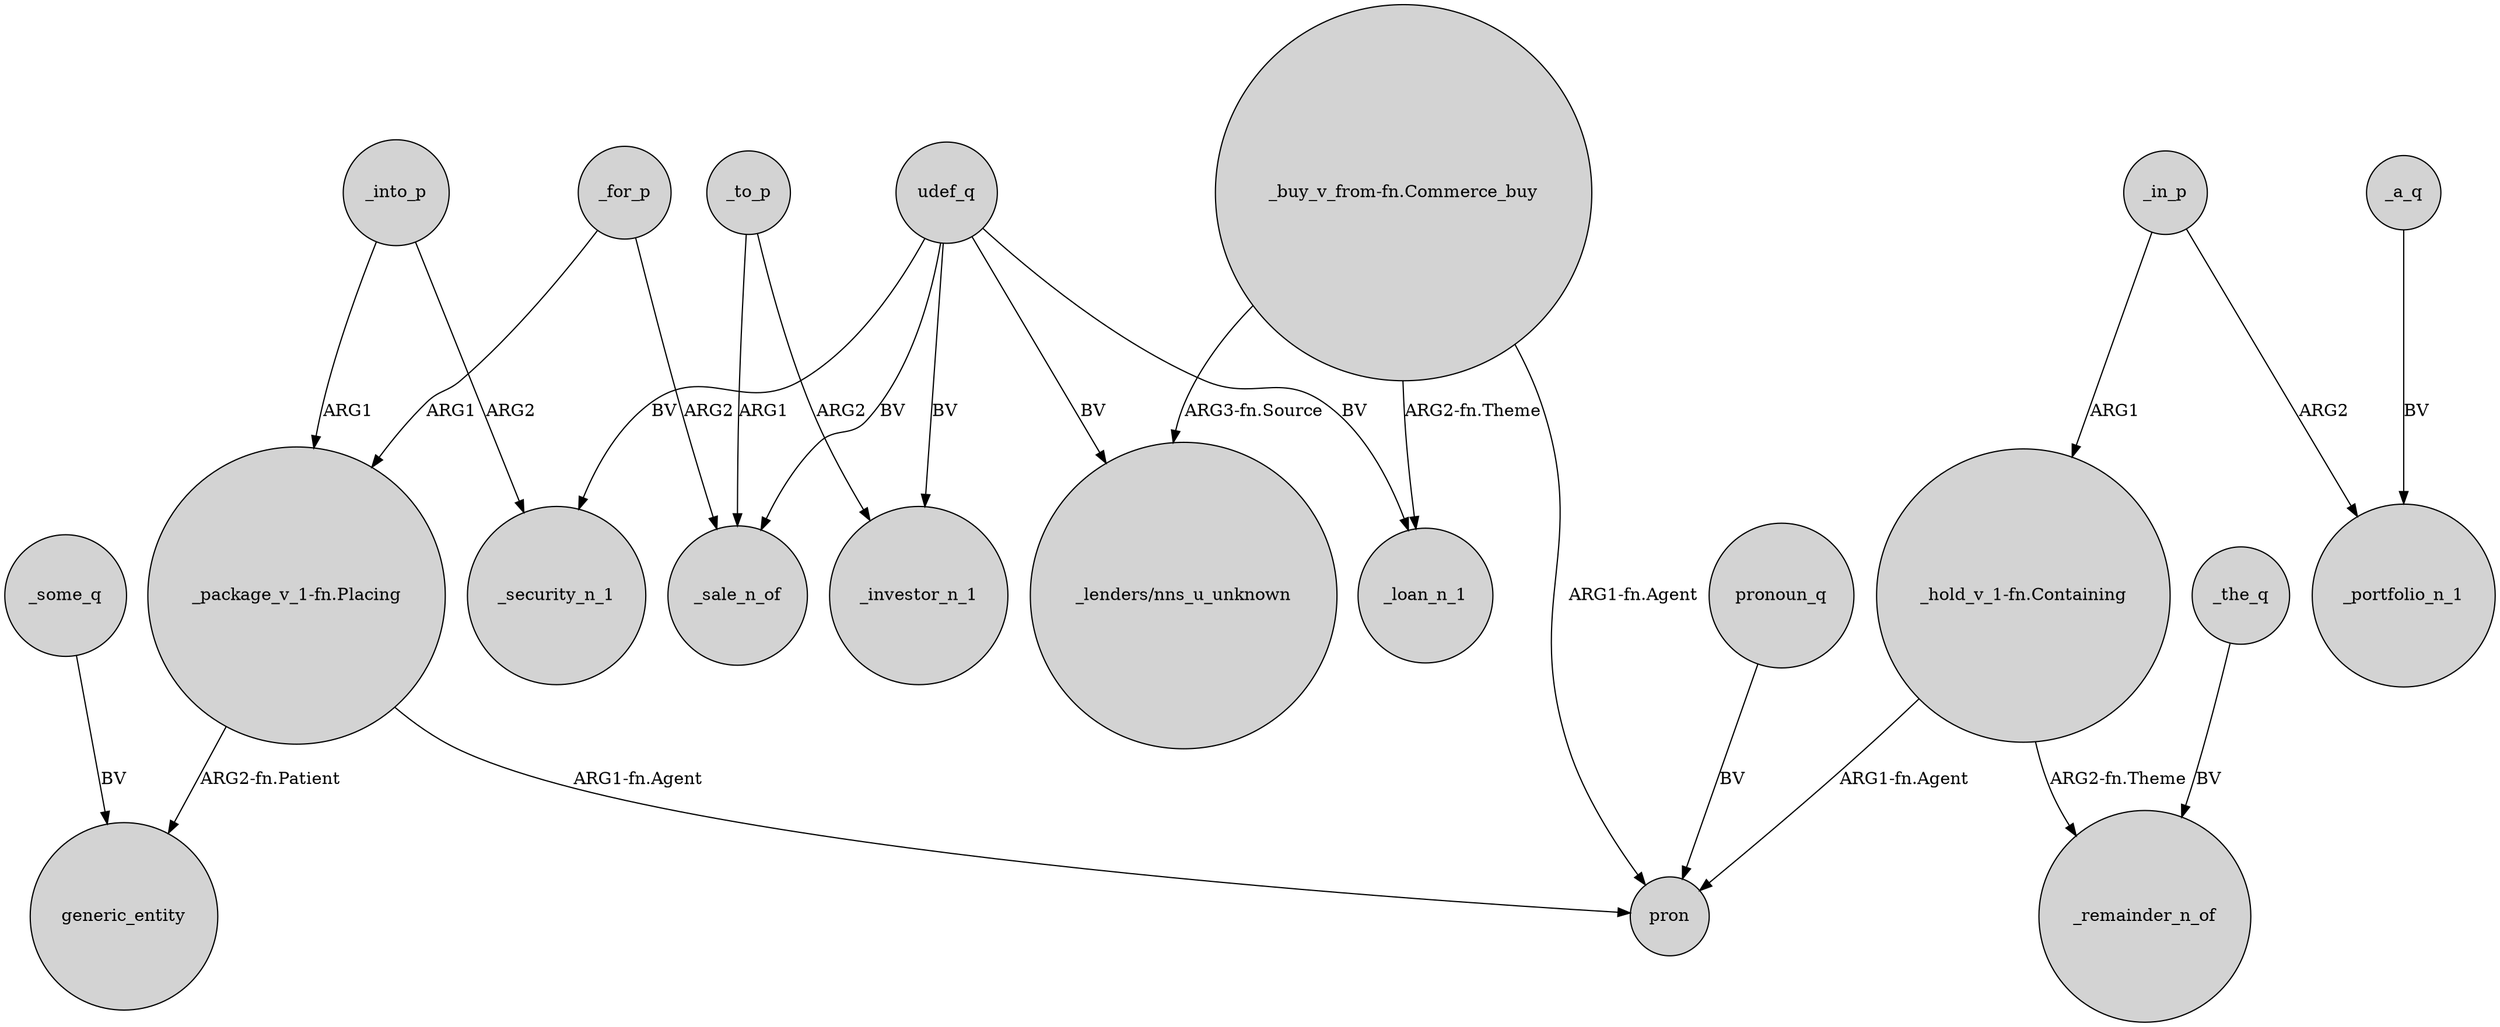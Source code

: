 digraph {
	node [shape=circle style=filled]
	"_hold_v_1-fn.Containing" -> pron [label="ARG1-fn.Agent"]
	_to_p -> _investor_n_1 [label=ARG2]
	_in_p -> "_hold_v_1-fn.Containing" [label=ARG1]
	udef_q -> _investor_n_1 [label=BV]
	_into_p -> _security_n_1 [label=ARG2]
	_for_p -> _sale_n_of [label=ARG2]
	udef_q -> "_lenders/nns_u_unknown" [label=BV]
	"_package_v_1-fn.Placing" -> pron [label="ARG1-fn.Agent"]
	_to_p -> _sale_n_of [label=ARG1]
	"_buy_v_from-fn.Commerce_buy" -> pron [label="ARG1-fn.Agent"]
	_into_p -> "_package_v_1-fn.Placing" [label=ARG1]
	pronoun_q -> pron [label=BV]
	"_package_v_1-fn.Placing" -> generic_entity [label="ARG2-fn.Patient"]
	_some_q -> generic_entity [label=BV]
	_the_q -> _remainder_n_of [label=BV]
	udef_q -> _sale_n_of [label=BV]
	"_buy_v_from-fn.Commerce_buy" -> _loan_n_1 [label="ARG2-fn.Theme"]
	"_hold_v_1-fn.Containing" -> _remainder_n_of [label="ARG2-fn.Theme"]
	_a_q -> _portfolio_n_1 [label=BV]
	_in_p -> _portfolio_n_1 [label=ARG2]
	_for_p -> "_package_v_1-fn.Placing" [label=ARG1]
	"_buy_v_from-fn.Commerce_buy" -> "_lenders/nns_u_unknown" [label="ARG3-fn.Source"]
	udef_q -> _loan_n_1 [label=BV]
	udef_q -> _security_n_1 [label=BV]
}
